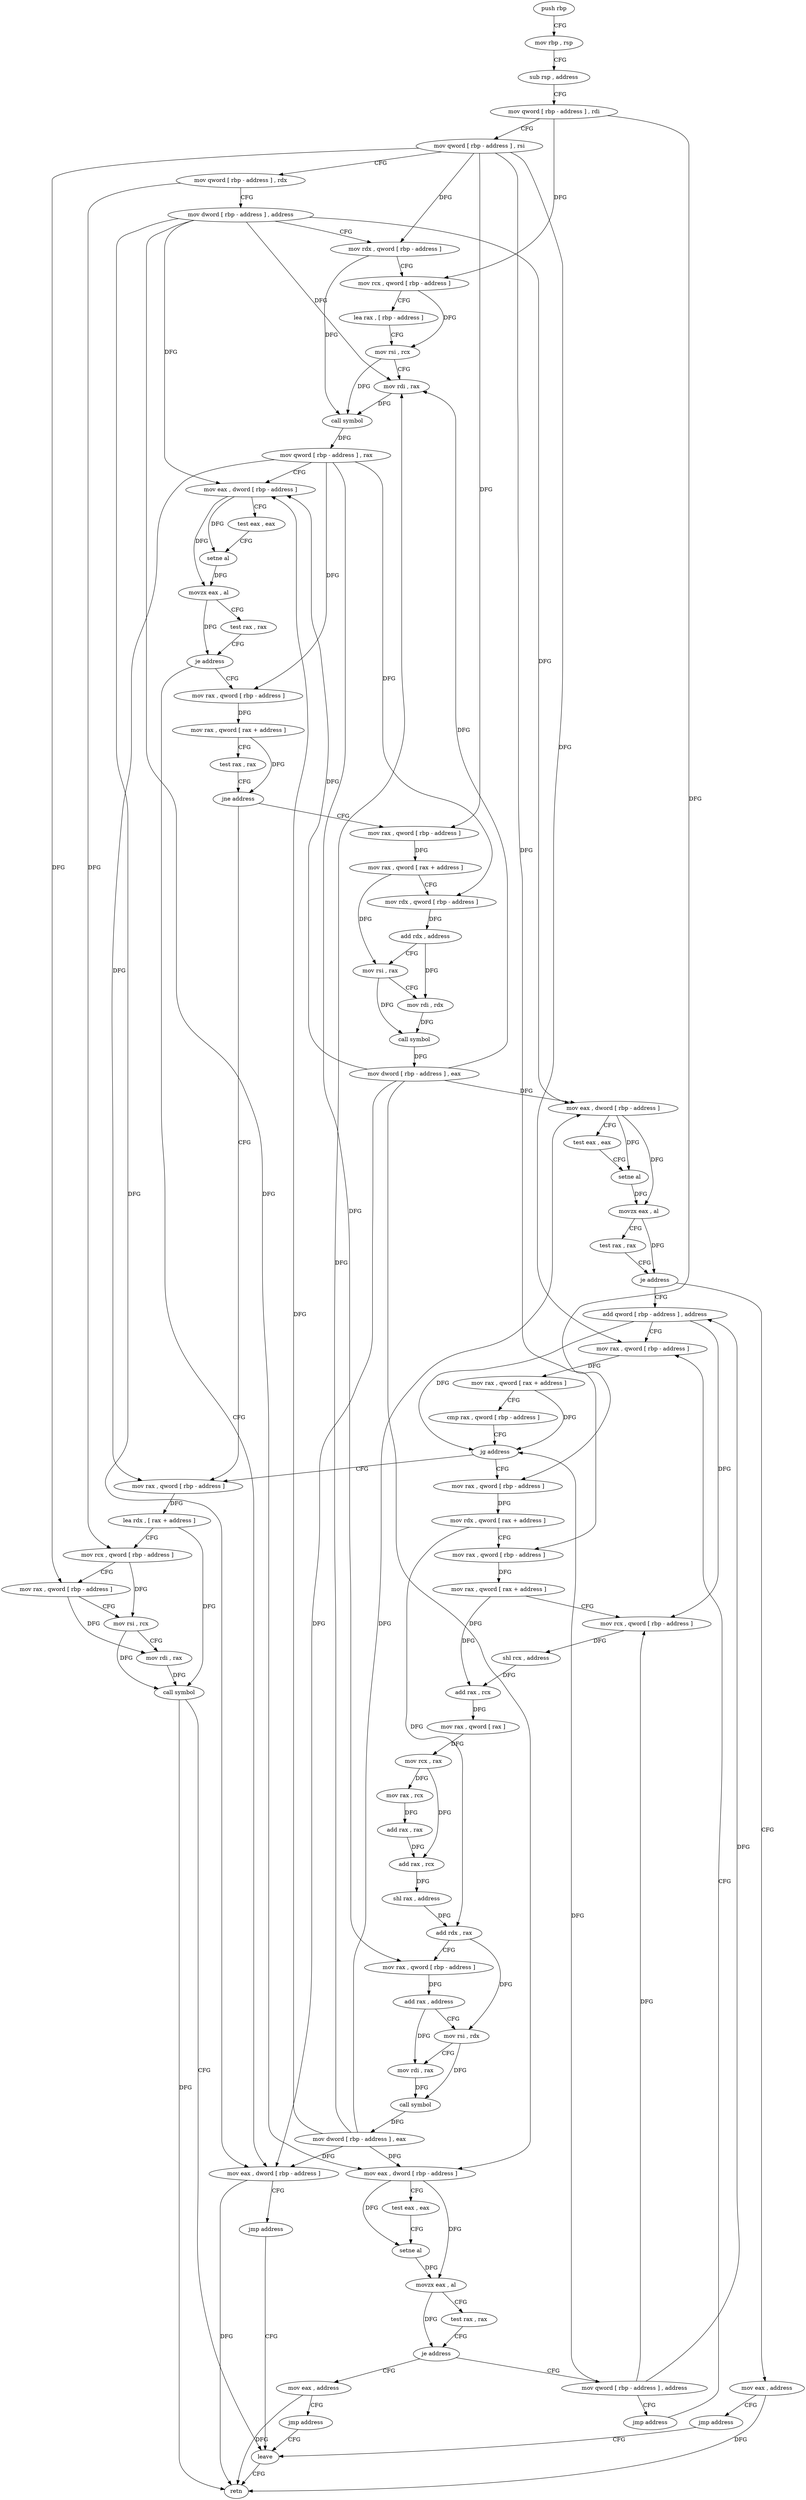 digraph "func" {
"4431337" [label = "push rbp" ]
"4431338" [label = "mov rbp , rsp" ]
"4431341" [label = "sub rsp , address" ]
"4431345" [label = "mov qword [ rbp - address ] , rdi" ]
"4431349" [label = "mov qword [ rbp - address ] , rsi" ]
"4431353" [label = "mov qword [ rbp - address ] , rdx" ]
"4431357" [label = "mov dword [ rbp - address ] , address" ]
"4431364" [label = "mov rdx , qword [ rbp - address ]" ]
"4431368" [label = "mov rcx , qword [ rbp - address ]" ]
"4431372" [label = "lea rax , [ rbp - address ]" ]
"4431376" [label = "mov rsi , rcx" ]
"4431379" [label = "mov rdi , rax" ]
"4431382" [label = "call symbol" ]
"4431387" [label = "mov qword [ rbp - address ] , rax" ]
"4431391" [label = "mov eax , dword [ rbp - address ]" ]
"4431394" [label = "test eax , eax" ]
"4431396" [label = "setne al" ]
"4431399" [label = "movzx eax , al" ]
"4431402" [label = "test rax , rax" ]
"4431405" [label = "je address" ]
"4431415" [label = "mov rax , qword [ rbp - address ]" ]
"4431407" [label = "mov eax , dword [ rbp - address ]" ]
"4431419" [label = "mov rax , qword [ rax + address ]" ]
"4431423" [label = "test rax , rax" ]
"4431426" [label = "jne address" ]
"4431611" [label = "mov rax , qword [ rbp - address ]" ]
"4431432" [label = "mov rax , qword [ rbp - address ]" ]
"4431410" [label = "jmp address" ]
"4431638" [label = "leave" ]
"4431615" [label = "lea rdx , [ rax + address ]" ]
"4431619" [label = "mov rcx , qword [ rbp - address ]" ]
"4431623" [label = "mov rax , qword [ rbp - address ]" ]
"4431627" [label = "mov rsi , rcx" ]
"4431630" [label = "mov rdi , rax" ]
"4431633" [label = "call symbol" ]
"4431436" [label = "mov rax , qword [ rax + address ]" ]
"4431440" [label = "mov rdx , qword [ rbp - address ]" ]
"4431444" [label = "add rdx , address" ]
"4431448" [label = "mov rsi , rax" ]
"4431451" [label = "mov rdi , rdx" ]
"4431454" [label = "call symbol" ]
"4431459" [label = "mov dword [ rbp - address ] , eax" ]
"4431462" [label = "mov eax , dword [ rbp - address ]" ]
"4431465" [label = "test eax , eax" ]
"4431467" [label = "setne al" ]
"4431470" [label = "movzx eax , al" ]
"4431473" [label = "test rax , rax" ]
"4431476" [label = "je address" ]
"4431488" [label = "mov qword [ rbp - address ] , address" ]
"4431478" [label = "mov eax , address" ]
"4431639" [label = "retn" ]
"4431496" [label = "jmp address" ]
"4431597" [label = "mov rax , qword [ rbp - address ]" ]
"4431483" [label = "jmp address" ]
"4431601" [label = "mov rax , qword [ rax + address ]" ]
"4431605" [label = "cmp rax , qword [ rbp - address ]" ]
"4431609" [label = "jg address" ]
"4431498" [label = "mov rax , qword [ rbp - address ]" ]
"4431502" [label = "mov rdx , qword [ rax + address ]" ]
"4431506" [label = "mov rax , qword [ rbp - address ]" ]
"4431510" [label = "mov rax , qword [ rax + address ]" ]
"4431514" [label = "mov rcx , qword [ rbp - address ]" ]
"4431518" [label = "shl rcx , address" ]
"4431522" [label = "add rax , rcx" ]
"4431525" [label = "mov rax , qword [ rax ]" ]
"4431528" [label = "mov rcx , rax" ]
"4431531" [label = "mov rax , rcx" ]
"4431534" [label = "add rax , rax" ]
"4431537" [label = "add rax , rcx" ]
"4431540" [label = "shl rax , address" ]
"4431544" [label = "add rdx , rax" ]
"4431547" [label = "mov rax , qword [ rbp - address ]" ]
"4431551" [label = "add rax , address" ]
"4431555" [label = "mov rsi , rdx" ]
"4431558" [label = "mov rdi , rax" ]
"4431561" [label = "call symbol" ]
"4431566" [label = "mov dword [ rbp - address ] , eax" ]
"4431569" [label = "mov eax , dword [ rbp - address ]" ]
"4431572" [label = "test eax , eax" ]
"4431574" [label = "setne al" ]
"4431577" [label = "movzx eax , al" ]
"4431580" [label = "test rax , rax" ]
"4431583" [label = "je address" ]
"4431592" [label = "add qword [ rbp - address ] , address" ]
"4431585" [label = "mov eax , address" ]
"4431590" [label = "jmp address" ]
"4431337" -> "4431338" [ label = "CFG" ]
"4431338" -> "4431341" [ label = "CFG" ]
"4431341" -> "4431345" [ label = "CFG" ]
"4431345" -> "4431349" [ label = "CFG" ]
"4431345" -> "4431368" [ label = "DFG" ]
"4431345" -> "4431498" [ label = "DFG" ]
"4431349" -> "4431353" [ label = "CFG" ]
"4431349" -> "4431364" [ label = "DFG" ]
"4431349" -> "4431623" [ label = "DFG" ]
"4431349" -> "4431432" [ label = "DFG" ]
"4431349" -> "4431597" [ label = "DFG" ]
"4431349" -> "4431506" [ label = "DFG" ]
"4431353" -> "4431357" [ label = "CFG" ]
"4431353" -> "4431619" [ label = "DFG" ]
"4431357" -> "4431364" [ label = "CFG" ]
"4431357" -> "4431391" [ label = "DFG" ]
"4431357" -> "4431407" [ label = "DFG" ]
"4431357" -> "4431462" [ label = "DFG" ]
"4431357" -> "4431569" [ label = "DFG" ]
"4431357" -> "4431379" [ label = "DFG" ]
"4431364" -> "4431368" [ label = "CFG" ]
"4431364" -> "4431382" [ label = "DFG" ]
"4431368" -> "4431372" [ label = "CFG" ]
"4431368" -> "4431376" [ label = "DFG" ]
"4431372" -> "4431376" [ label = "CFG" ]
"4431376" -> "4431379" [ label = "CFG" ]
"4431376" -> "4431382" [ label = "DFG" ]
"4431379" -> "4431382" [ label = "DFG" ]
"4431382" -> "4431387" [ label = "DFG" ]
"4431387" -> "4431391" [ label = "CFG" ]
"4431387" -> "4431415" [ label = "DFG" ]
"4431387" -> "4431611" [ label = "DFG" ]
"4431387" -> "4431440" [ label = "DFG" ]
"4431387" -> "4431547" [ label = "DFG" ]
"4431391" -> "4431394" [ label = "CFG" ]
"4431391" -> "4431396" [ label = "DFG" ]
"4431391" -> "4431399" [ label = "DFG" ]
"4431394" -> "4431396" [ label = "CFG" ]
"4431396" -> "4431399" [ label = "DFG" ]
"4431399" -> "4431402" [ label = "CFG" ]
"4431399" -> "4431405" [ label = "DFG" ]
"4431402" -> "4431405" [ label = "CFG" ]
"4431405" -> "4431415" [ label = "CFG" ]
"4431405" -> "4431407" [ label = "CFG" ]
"4431415" -> "4431419" [ label = "DFG" ]
"4431407" -> "4431410" [ label = "CFG" ]
"4431407" -> "4431639" [ label = "DFG" ]
"4431419" -> "4431423" [ label = "CFG" ]
"4431419" -> "4431426" [ label = "DFG" ]
"4431423" -> "4431426" [ label = "CFG" ]
"4431426" -> "4431611" [ label = "CFG" ]
"4431426" -> "4431432" [ label = "CFG" ]
"4431611" -> "4431615" [ label = "DFG" ]
"4431432" -> "4431436" [ label = "DFG" ]
"4431410" -> "4431638" [ label = "CFG" ]
"4431638" -> "4431639" [ label = "CFG" ]
"4431615" -> "4431619" [ label = "CFG" ]
"4431615" -> "4431633" [ label = "DFG" ]
"4431619" -> "4431623" [ label = "CFG" ]
"4431619" -> "4431627" [ label = "DFG" ]
"4431623" -> "4431627" [ label = "CFG" ]
"4431623" -> "4431630" [ label = "DFG" ]
"4431627" -> "4431630" [ label = "CFG" ]
"4431627" -> "4431633" [ label = "DFG" ]
"4431630" -> "4431633" [ label = "DFG" ]
"4431633" -> "4431638" [ label = "CFG" ]
"4431633" -> "4431639" [ label = "DFG" ]
"4431436" -> "4431440" [ label = "CFG" ]
"4431436" -> "4431448" [ label = "DFG" ]
"4431440" -> "4431444" [ label = "DFG" ]
"4431444" -> "4431448" [ label = "CFG" ]
"4431444" -> "4431451" [ label = "DFG" ]
"4431448" -> "4431451" [ label = "CFG" ]
"4431448" -> "4431454" [ label = "DFG" ]
"4431451" -> "4431454" [ label = "DFG" ]
"4431454" -> "4431459" [ label = "DFG" ]
"4431459" -> "4431462" [ label = "DFG" ]
"4431459" -> "4431379" [ label = "DFG" ]
"4431459" -> "4431391" [ label = "DFG" ]
"4431459" -> "4431407" [ label = "DFG" ]
"4431459" -> "4431569" [ label = "DFG" ]
"4431462" -> "4431465" [ label = "CFG" ]
"4431462" -> "4431467" [ label = "DFG" ]
"4431462" -> "4431470" [ label = "DFG" ]
"4431465" -> "4431467" [ label = "CFG" ]
"4431467" -> "4431470" [ label = "DFG" ]
"4431470" -> "4431473" [ label = "CFG" ]
"4431470" -> "4431476" [ label = "DFG" ]
"4431473" -> "4431476" [ label = "CFG" ]
"4431476" -> "4431488" [ label = "CFG" ]
"4431476" -> "4431478" [ label = "CFG" ]
"4431488" -> "4431496" [ label = "CFG" ]
"4431488" -> "4431609" [ label = "DFG" ]
"4431488" -> "4431514" [ label = "DFG" ]
"4431488" -> "4431592" [ label = "DFG" ]
"4431478" -> "4431483" [ label = "CFG" ]
"4431478" -> "4431639" [ label = "DFG" ]
"4431496" -> "4431597" [ label = "CFG" ]
"4431597" -> "4431601" [ label = "DFG" ]
"4431483" -> "4431638" [ label = "CFG" ]
"4431601" -> "4431605" [ label = "CFG" ]
"4431601" -> "4431609" [ label = "DFG" ]
"4431605" -> "4431609" [ label = "CFG" ]
"4431609" -> "4431498" [ label = "CFG" ]
"4431609" -> "4431611" [ label = "CFG" ]
"4431498" -> "4431502" [ label = "DFG" ]
"4431502" -> "4431506" [ label = "CFG" ]
"4431502" -> "4431544" [ label = "DFG" ]
"4431506" -> "4431510" [ label = "DFG" ]
"4431510" -> "4431514" [ label = "CFG" ]
"4431510" -> "4431522" [ label = "DFG" ]
"4431514" -> "4431518" [ label = "DFG" ]
"4431518" -> "4431522" [ label = "DFG" ]
"4431522" -> "4431525" [ label = "DFG" ]
"4431525" -> "4431528" [ label = "DFG" ]
"4431528" -> "4431531" [ label = "DFG" ]
"4431528" -> "4431537" [ label = "DFG" ]
"4431531" -> "4431534" [ label = "DFG" ]
"4431534" -> "4431537" [ label = "DFG" ]
"4431537" -> "4431540" [ label = "DFG" ]
"4431540" -> "4431544" [ label = "DFG" ]
"4431544" -> "4431547" [ label = "CFG" ]
"4431544" -> "4431555" [ label = "DFG" ]
"4431547" -> "4431551" [ label = "DFG" ]
"4431551" -> "4431555" [ label = "CFG" ]
"4431551" -> "4431558" [ label = "DFG" ]
"4431555" -> "4431558" [ label = "CFG" ]
"4431555" -> "4431561" [ label = "DFG" ]
"4431558" -> "4431561" [ label = "DFG" ]
"4431561" -> "4431566" [ label = "DFG" ]
"4431566" -> "4431569" [ label = "DFG" ]
"4431566" -> "4431379" [ label = "DFG" ]
"4431566" -> "4431391" [ label = "DFG" ]
"4431566" -> "4431407" [ label = "DFG" ]
"4431566" -> "4431462" [ label = "DFG" ]
"4431569" -> "4431572" [ label = "CFG" ]
"4431569" -> "4431574" [ label = "DFG" ]
"4431569" -> "4431577" [ label = "DFG" ]
"4431572" -> "4431574" [ label = "CFG" ]
"4431574" -> "4431577" [ label = "DFG" ]
"4431577" -> "4431580" [ label = "CFG" ]
"4431577" -> "4431583" [ label = "DFG" ]
"4431580" -> "4431583" [ label = "CFG" ]
"4431583" -> "4431592" [ label = "CFG" ]
"4431583" -> "4431585" [ label = "CFG" ]
"4431592" -> "4431597" [ label = "CFG" ]
"4431592" -> "4431609" [ label = "DFG" ]
"4431592" -> "4431514" [ label = "DFG" ]
"4431585" -> "4431590" [ label = "CFG" ]
"4431585" -> "4431639" [ label = "DFG" ]
"4431590" -> "4431638" [ label = "CFG" ]
}
